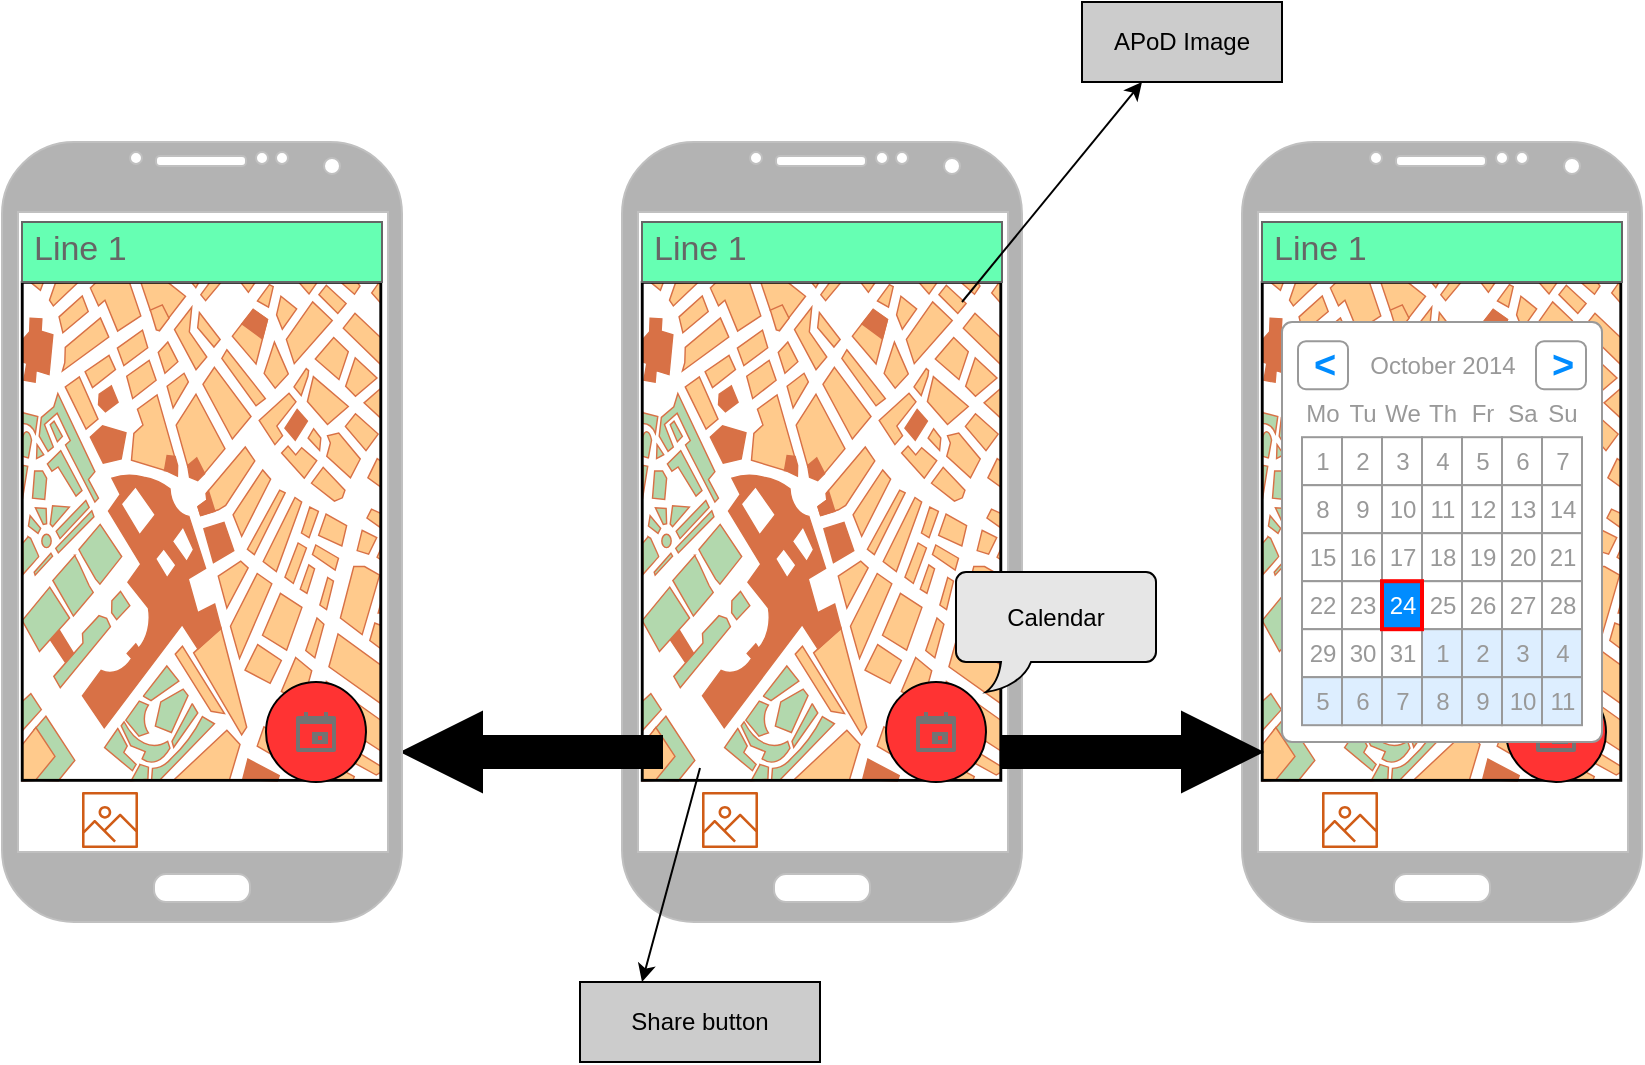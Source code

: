 <mxfile version="12.6.2" type="github">
  <diagram id="GMiIaLmrmH-sFvdItDLf" name="Page-1">
    <mxGraphModel dx="2164" dy="794" grid="1" gridSize="10" guides="1" tooltips="1" connect="1" arrows="1" fold="1" page="1" pageScale="1" pageWidth="850" pageHeight="1100" math="0" shadow="0">
      <root>
        <mxCell id="0"/>
        <mxCell id="1" parent="0"/>
        <mxCell id="Eroy5vExTZT6iTykI3cA-1" value="" style="verticalLabelPosition=bottom;verticalAlign=top;html=1;shadow=0;dashed=0;strokeWidth=1;shape=mxgraph.android.phone2;strokeColor=#c0c0c0;fillColor=#B3B3B3;" vertex="1" parent="1">
          <mxGeometry x="70" y="220" width="200" height="390" as="geometry"/>
        </mxCell>
        <mxCell id="Eroy5vExTZT6iTykI3cA-3" value="" style="verticalLabelPosition=bottom;shadow=0;dashed=0;align=center;html=1;verticalAlign=top;strokeWidth=1;shape=mxgraph.mockup.misc.map;fillColor=#B3B3B3;" vertex="1" parent="1">
          <mxGeometry x="80" y="290" width="180" height="250" as="geometry"/>
        </mxCell>
        <mxCell id="Eroy5vExTZT6iTykI3cA-4" value="Line 1" style="strokeWidth=1;shadow=0;dashed=0;align=center;html=1;shape=mxgraph.mockup.text.textBox;fontColor=#666666;align=left;fontSize=17;spacingLeft=4;spacingTop=-3;strokeColor=#666666;mainText=;fillColor=#66FFB3;" vertex="1" parent="1">
          <mxGeometry x="80" y="260" width="180" height="30" as="geometry"/>
        </mxCell>
        <mxCell id="Eroy5vExTZT6iTykI3cA-6" value="" style="shape=mxgraph.bpmn.shape;html=1;verticalLabelPosition=bottom;labelBackgroundColor=#ffffff;verticalAlign=top;align=center;perimeter=ellipsePerimeter;outlineConnect=0;outline=standard;symbol=general;fillColor=#FF3333;" vertex="1" parent="1">
          <mxGeometry x="202" y="490" width="50" height="50" as="geometry"/>
        </mxCell>
        <mxCell id="Eroy5vExTZT6iTykI3cA-7" value="" style="outlineConnect=0;fontColor=#232F3E;gradientColor=none;fillColor=#D05C17;strokeColor=none;dashed=0;verticalLabelPosition=bottom;verticalAlign=top;align=center;html=1;fontSize=12;fontStyle=0;aspect=fixed;pointerEvents=1;shape=mxgraph.aws4.container_registry_image;" vertex="1" parent="1">
          <mxGeometry x="110" y="545" width="28" height="28" as="geometry"/>
        </mxCell>
        <mxCell id="Eroy5vExTZT6iTykI3cA-8" value="" style="shape=image;html=1;verticalAlign=top;verticalLabelPosition=bottom;labelBackgroundColor=#ffffff;imageAspect=0;aspect=fixed;image=https://cdn3.iconfinder.com/data/icons/google-material-design-icons/48/ic_dashboard_48px-128.png;fillColor=#FF3333;" vertex="1" parent="1">
          <mxGeometry x="190" y="540" width="38" height="38" as="geometry"/>
        </mxCell>
        <mxCell id="Eroy5vExTZT6iTykI3cA-9" value="" style="dashed=0;aspect=fixed;verticalLabelPosition=bottom;verticalAlign=top;align=center;shape=mxgraph.gmdl.calendar;strokeColor=none;fillColor=#737373;shadow=0;" vertex="1" parent="1">
          <mxGeometry x="217" y="505" width="20" height="20" as="geometry"/>
        </mxCell>
        <mxCell id="Eroy5vExTZT6iTykI3cA-11" value="" style="shape=image;html=1;verticalAlign=top;verticalLabelPosition=bottom;labelBackgroundColor=#ffffff;imageAspect=0;aspect=fixed;image=https://cdn0.iconfinder.com/data/icons/typicons-2/24/th-menu-128.png;fillColor=#FF3333;" vertex="1" parent="1">
          <mxGeometry x="228" y="261" width="28" height="28" as="geometry"/>
        </mxCell>
        <mxCell id="Eroy5vExTZT6iTykI3cA-14" value="" style="verticalLabelPosition=bottom;verticalAlign=top;html=1;shadow=0;dashed=0;strokeWidth=1;shape=mxgraph.android.phone2;strokeColor=#c0c0c0;fillColor=#B3B3B3;" vertex="1" parent="1">
          <mxGeometry x="380" y="220" width="200" height="390" as="geometry"/>
        </mxCell>
        <mxCell id="Eroy5vExTZT6iTykI3cA-15" value="" style="verticalLabelPosition=bottom;shadow=0;dashed=0;align=center;html=1;verticalAlign=top;strokeWidth=1;shape=mxgraph.mockup.misc.map;fillColor=#B3B3B3;" vertex="1" parent="1">
          <mxGeometry x="390" y="290" width="180" height="250" as="geometry"/>
        </mxCell>
        <mxCell id="Eroy5vExTZT6iTykI3cA-16" value="Line 1" style="strokeWidth=1;shadow=0;dashed=0;align=center;html=1;shape=mxgraph.mockup.text.textBox;fontColor=#666666;align=left;fontSize=17;spacingLeft=4;spacingTop=-3;strokeColor=#666666;mainText=;fillColor=#66FFB3;" vertex="1" parent="1">
          <mxGeometry x="390" y="260" width="180" height="30" as="geometry"/>
        </mxCell>
        <mxCell id="Eroy5vExTZT6iTykI3cA-17" value="" style="shape=mxgraph.bpmn.shape;html=1;verticalLabelPosition=bottom;labelBackgroundColor=#ffffff;verticalAlign=top;align=center;perimeter=ellipsePerimeter;outlineConnect=0;outline=standard;symbol=general;fillColor=#FF3333;" vertex="1" parent="1">
          <mxGeometry x="512" y="490" width="50" height="50" as="geometry"/>
        </mxCell>
        <mxCell id="Eroy5vExTZT6iTykI3cA-18" value="" style="outlineConnect=0;fontColor=#232F3E;gradientColor=none;fillColor=#D05C17;strokeColor=none;dashed=0;verticalLabelPosition=bottom;verticalAlign=top;align=center;html=1;fontSize=12;fontStyle=0;aspect=fixed;pointerEvents=1;shape=mxgraph.aws4.container_registry_image;" vertex="1" parent="1">
          <mxGeometry x="420" y="545" width="28" height="28" as="geometry"/>
        </mxCell>
        <mxCell id="Eroy5vExTZT6iTykI3cA-19" value="" style="shape=image;html=1;verticalAlign=top;verticalLabelPosition=bottom;labelBackgroundColor=#ffffff;imageAspect=0;aspect=fixed;image=https://cdn3.iconfinder.com/data/icons/google-material-design-icons/48/ic_dashboard_48px-128.png;fillColor=#FF3333;" vertex="1" parent="1">
          <mxGeometry x="500" y="540" width="38" height="38" as="geometry"/>
        </mxCell>
        <mxCell id="Eroy5vExTZT6iTykI3cA-20" value="" style="dashed=0;aspect=fixed;verticalLabelPosition=bottom;verticalAlign=top;align=center;shape=mxgraph.gmdl.calendar;strokeColor=none;fillColor=#737373;shadow=0;" vertex="1" parent="1">
          <mxGeometry x="527" y="505" width="20" height="20" as="geometry"/>
        </mxCell>
        <mxCell id="Eroy5vExTZT6iTykI3cA-21" value="" style="shape=image;html=1;verticalAlign=top;verticalLabelPosition=bottom;labelBackgroundColor=#ffffff;imageAspect=0;aspect=fixed;image=https://cdn0.iconfinder.com/data/icons/typicons-2/24/th-menu-128.png;fillColor=#FF3333;" vertex="1" parent="1">
          <mxGeometry x="538" y="261" width="28" height="28" as="geometry"/>
        </mxCell>
        <mxCell id="Eroy5vExTZT6iTykI3cA-75" value="" style="html=1;shadow=0;dashed=0;align=center;verticalAlign=middle;shape=mxgraph.arrows2.arrow;dy=0.6;dx=40;notch=0;fillColor=#000000;direction=west;" vertex="1" parent="1">
          <mxGeometry x="-40" y="505" width="130" height="40" as="geometry"/>
        </mxCell>
        <mxCell id="Eroy5vExTZT6iTykI3cA-77" value="Calendar" style="whiteSpace=wrap;html=1;shape=mxgraph.basic.roundRectCallout;dx=30;dy=15;size=5;boundedLbl=1;fillColor=#E6E6E6;" vertex="1" parent="1">
          <mxGeometry x="237" y="435" width="100" height="60" as="geometry"/>
        </mxCell>
        <mxCell id="Eroy5vExTZT6iTykI3cA-78" value="" style="shape=image;html=1;verticalAlign=top;verticalLabelPosition=bottom;labelBackgroundColor=#ffffff;imageAspect=0;aspect=fixed;image=https://cdn3.iconfinder.com/data/icons/glypho-free/64/share-128.png;fillColor=#000000;" vertex="1" parent="1">
          <mxGeometry x="90" y="502" width="38" height="38" as="geometry"/>
        </mxCell>
        <mxCell id="Eroy5vExTZT6iTykI3cA-79" value="" style="verticalLabelPosition=bottom;verticalAlign=top;html=1;shadow=0;dashed=0;strokeWidth=1;shape=mxgraph.android.phone2;strokeColor=#c0c0c0;fillColor=#B3B3B3;" vertex="1" parent="1">
          <mxGeometry x="-240" y="220" width="200" height="390" as="geometry"/>
        </mxCell>
        <mxCell id="Eroy5vExTZT6iTykI3cA-80" value="" style="verticalLabelPosition=bottom;shadow=0;dashed=0;align=center;html=1;verticalAlign=top;strokeWidth=1;shape=mxgraph.mockup.misc.map;fillColor=#B3B3B3;" vertex="1" parent="1">
          <mxGeometry x="-230" y="290" width="180" height="250" as="geometry"/>
        </mxCell>
        <mxCell id="Eroy5vExTZT6iTykI3cA-81" value="Line 1" style="strokeWidth=1;shadow=0;dashed=0;align=center;html=1;shape=mxgraph.mockup.text.textBox;fontColor=#666666;align=left;fontSize=17;spacingLeft=4;spacingTop=-3;strokeColor=#666666;mainText=;fillColor=#66FFB3;" vertex="1" parent="1">
          <mxGeometry x="-230" y="260" width="180" height="30" as="geometry"/>
        </mxCell>
        <mxCell id="Eroy5vExTZT6iTykI3cA-82" value="" style="shape=mxgraph.bpmn.shape;html=1;verticalLabelPosition=bottom;labelBackgroundColor=#ffffff;verticalAlign=top;align=center;perimeter=ellipsePerimeter;outlineConnect=0;outline=standard;symbol=general;fillColor=#FF3333;" vertex="1" parent="1">
          <mxGeometry x="-108" y="490" width="50" height="50" as="geometry"/>
        </mxCell>
        <mxCell id="Eroy5vExTZT6iTykI3cA-83" value="" style="outlineConnect=0;fontColor=#232F3E;gradientColor=none;fillColor=#D05C17;strokeColor=none;dashed=0;verticalLabelPosition=bottom;verticalAlign=top;align=center;html=1;fontSize=12;fontStyle=0;aspect=fixed;pointerEvents=1;shape=mxgraph.aws4.container_registry_image;" vertex="1" parent="1">
          <mxGeometry x="-200" y="545" width="28" height="28" as="geometry"/>
        </mxCell>
        <mxCell id="Eroy5vExTZT6iTykI3cA-84" value="" style="shape=image;html=1;verticalAlign=top;verticalLabelPosition=bottom;labelBackgroundColor=#ffffff;imageAspect=0;aspect=fixed;image=https://cdn3.iconfinder.com/data/icons/google-material-design-icons/48/ic_dashboard_48px-128.png;fillColor=#FF3333;" vertex="1" parent="1">
          <mxGeometry x="-120" y="540" width="38" height="38" as="geometry"/>
        </mxCell>
        <mxCell id="Eroy5vExTZT6iTykI3cA-85" value="" style="dashed=0;aspect=fixed;verticalLabelPosition=bottom;verticalAlign=top;align=center;shape=mxgraph.gmdl.calendar;strokeColor=none;fillColor=#737373;shadow=0;" vertex="1" parent="1">
          <mxGeometry x="-93" y="505" width="20" height="20" as="geometry"/>
        </mxCell>
        <mxCell id="Eroy5vExTZT6iTykI3cA-86" value="" style="shape=image;html=1;verticalAlign=top;verticalLabelPosition=bottom;labelBackgroundColor=#ffffff;imageAspect=0;aspect=fixed;image=https://cdn0.iconfinder.com/data/icons/typicons-2/24/th-menu-128.png;fillColor=#FF3333;" vertex="1" parent="1">
          <mxGeometry x="-82" y="261" width="28" height="28" as="geometry"/>
        </mxCell>
        <mxCell id="Eroy5vExTZT6iTykI3cA-140" value="" style="shape=image;html=1;verticalAlign=top;verticalLabelPosition=bottom;labelBackgroundColor=#ffffff;imageAspect=0;aspect=fixed;image=https://cdn3.iconfinder.com/data/icons/virtual-notebook/16/button_share-128.png;fillColor=#000000;" vertex="1" parent="1">
          <mxGeometry x="-220" y="501" width="28" height="28" as="geometry"/>
        </mxCell>
        <mxCell id="Eroy5vExTZT6iTykI3cA-142" value="" style="shape=image;html=1;verticalAlign=top;verticalLabelPosition=bottom;labelBackgroundColor=#ffffff;imageAspect=0;aspect=fixed;image=https://cdn3.iconfinder.com/data/icons/virtual-notebook/16/button_share-128.png;fillColor=#000000;" vertex="1" parent="1">
          <mxGeometry x="400" y="505" width="28" height="28" as="geometry"/>
        </mxCell>
        <mxCell id="Eroy5vExTZT6iTykI3cA-22" value="" style="strokeWidth=1;shadow=0;dashed=0;align=center;html=1;shape=mxgraph.mockup.forms.rrect;rSize=5;strokeColor=#999999;fillColor=#ffffff;" vertex="1" parent="1">
          <mxGeometry x="400" y="310" width="160" height="210" as="geometry"/>
        </mxCell>
        <mxCell id="Eroy5vExTZT6iTykI3cA-23" value="October 2014" style="strokeWidth=1;shadow=0;dashed=0;align=center;html=1;shape=mxgraph.mockup.forms.anchor;fontColor=#999999;" vertex="1" parent="Eroy5vExTZT6iTykI3cA-22">
          <mxGeometry x="30" y="9.6" width="100" height="24.0" as="geometry"/>
        </mxCell>
        <mxCell id="Eroy5vExTZT6iTykI3cA-24" value="&lt;" style="strokeWidth=1;shadow=0;dashed=0;align=center;html=1;shape=mxgraph.mockup.forms.rrect;rSize=4;strokeColor=#999999;fontColor=#008cff;fontSize=19;fontStyle=1;" vertex="1" parent="Eroy5vExTZT6iTykI3cA-22">
          <mxGeometry x="8" y="9.6" width="25" height="24.0" as="geometry"/>
        </mxCell>
        <mxCell id="Eroy5vExTZT6iTykI3cA-25" value="&gt;" style="strokeWidth=1;shadow=0;dashed=0;align=center;html=1;shape=mxgraph.mockup.forms.rrect;rSize=4;strokeColor=#999999;fontColor=#008cff;fontSize=19;fontStyle=1;" vertex="1" parent="Eroy5vExTZT6iTykI3cA-22">
          <mxGeometry x="127" y="9.6" width="25" height="24.0" as="geometry"/>
        </mxCell>
        <mxCell id="Eroy5vExTZT6iTykI3cA-26" value="Mo" style="strokeWidth=1;shadow=0;dashed=0;align=center;html=1;shape=mxgraph.mockup.forms.anchor;fontColor=#999999;" vertex="1" parent="Eroy5vExTZT6iTykI3cA-22">
          <mxGeometry x="10" y="33.6" width="20" height="24.0" as="geometry"/>
        </mxCell>
        <mxCell id="Eroy5vExTZT6iTykI3cA-27" value="Tu" style="strokeWidth=1;shadow=0;dashed=0;align=center;html=1;shape=mxgraph.mockup.forms.anchor;fontColor=#999999;" vertex="1" parent="Eroy5vExTZT6iTykI3cA-22">
          <mxGeometry x="30" y="33.6" width="20" height="24.0" as="geometry"/>
        </mxCell>
        <mxCell id="Eroy5vExTZT6iTykI3cA-28" value="We" style="strokeWidth=1;shadow=0;dashed=0;align=center;html=1;shape=mxgraph.mockup.forms.anchor;fontColor=#999999;" vertex="1" parent="Eroy5vExTZT6iTykI3cA-22">
          <mxGeometry x="50" y="33.6" width="20" height="24.0" as="geometry"/>
        </mxCell>
        <mxCell id="Eroy5vExTZT6iTykI3cA-29" value="Th" style="strokeWidth=1;shadow=0;dashed=0;align=center;html=1;shape=mxgraph.mockup.forms.anchor;fontColor=#999999;" vertex="1" parent="Eroy5vExTZT6iTykI3cA-22">
          <mxGeometry x="70" y="33.6" width="20" height="24.0" as="geometry"/>
        </mxCell>
        <mxCell id="Eroy5vExTZT6iTykI3cA-30" value="Fr" style="strokeWidth=1;shadow=0;dashed=0;align=center;html=1;shape=mxgraph.mockup.forms.anchor;fontColor=#999999;" vertex="1" parent="Eroy5vExTZT6iTykI3cA-22">
          <mxGeometry x="90" y="33.6" width="20" height="24.0" as="geometry"/>
        </mxCell>
        <mxCell id="Eroy5vExTZT6iTykI3cA-31" value="Sa" style="strokeWidth=1;shadow=0;dashed=0;align=center;html=1;shape=mxgraph.mockup.forms.anchor;fontColor=#999999;" vertex="1" parent="Eroy5vExTZT6iTykI3cA-22">
          <mxGeometry x="110" y="33.6" width="20" height="24.0" as="geometry"/>
        </mxCell>
        <mxCell id="Eroy5vExTZT6iTykI3cA-32" value="Su" style="strokeWidth=1;shadow=0;dashed=0;align=center;html=1;shape=mxgraph.mockup.forms.anchor;fontColor=#999999;" vertex="1" parent="Eroy5vExTZT6iTykI3cA-22">
          <mxGeometry x="130" y="33.6" width="20" height="24.0" as="geometry"/>
        </mxCell>
        <mxCell id="Eroy5vExTZT6iTykI3cA-33" value="1" style="strokeWidth=1;shadow=0;dashed=0;align=center;html=1;shape=mxgraph.mockup.forms.rrect;rSize=0;strokeColor=#999999;fontColor=#999999;" vertex="1" parent="Eroy5vExTZT6iTykI3cA-22">
          <mxGeometry x="10" y="57.6" width="20" height="24.0" as="geometry"/>
        </mxCell>
        <mxCell id="Eroy5vExTZT6iTykI3cA-34" value="2" style="strokeWidth=1;shadow=0;dashed=0;align=center;html=1;shape=mxgraph.mockup.forms.rrect;rSize=0;strokeColor=#999999;fontColor=#999999;" vertex="1" parent="Eroy5vExTZT6iTykI3cA-22">
          <mxGeometry x="30" y="57.6" width="20" height="24.0" as="geometry"/>
        </mxCell>
        <mxCell id="Eroy5vExTZT6iTykI3cA-35" value="3" style="strokeWidth=1;shadow=0;dashed=0;align=center;html=1;shape=mxgraph.mockup.forms.rrect;rSize=0;strokeColor=#999999;fontColor=#999999;" vertex="1" parent="Eroy5vExTZT6iTykI3cA-22">
          <mxGeometry x="50" y="57.6" width="20" height="24.0" as="geometry"/>
        </mxCell>
        <mxCell id="Eroy5vExTZT6iTykI3cA-36" value="4" style="strokeWidth=1;shadow=0;dashed=0;align=center;html=1;shape=mxgraph.mockup.forms.rrect;rSize=0;strokeColor=#999999;fontColor=#999999;" vertex="1" parent="Eroy5vExTZT6iTykI3cA-22">
          <mxGeometry x="70" y="57.6" width="20" height="24.0" as="geometry"/>
        </mxCell>
        <mxCell id="Eroy5vExTZT6iTykI3cA-37" value="5" style="strokeWidth=1;shadow=0;dashed=0;align=center;html=1;shape=mxgraph.mockup.forms.rrect;rSize=0;strokeColor=#999999;fontColor=#999999;" vertex="1" parent="Eroy5vExTZT6iTykI3cA-22">
          <mxGeometry x="90" y="57.6" width="20" height="24.0" as="geometry"/>
        </mxCell>
        <mxCell id="Eroy5vExTZT6iTykI3cA-38" value="6" style="strokeWidth=1;shadow=0;dashed=0;align=center;html=1;shape=mxgraph.mockup.forms.rrect;rSize=0;strokeColor=#999999;fontColor=#999999;" vertex="1" parent="Eroy5vExTZT6iTykI3cA-22">
          <mxGeometry x="110" y="57.6" width="20" height="24.0" as="geometry"/>
        </mxCell>
        <mxCell id="Eroy5vExTZT6iTykI3cA-39" value="7" style="strokeWidth=1;shadow=0;dashed=0;align=center;html=1;shape=mxgraph.mockup.forms.rrect;rSize=0;strokeColor=#999999;fontColor=#999999;" vertex="1" parent="Eroy5vExTZT6iTykI3cA-22">
          <mxGeometry x="130" y="57.6" width="20" height="24.0" as="geometry"/>
        </mxCell>
        <mxCell id="Eroy5vExTZT6iTykI3cA-40" value="8" style="strokeWidth=1;shadow=0;dashed=0;align=center;html=1;shape=mxgraph.mockup.forms.rrect;rSize=0;strokeColor=#999999;fontColor=#999999;" vertex="1" parent="Eroy5vExTZT6iTykI3cA-22">
          <mxGeometry x="10" y="81.6" width="20" height="24.0" as="geometry"/>
        </mxCell>
        <mxCell id="Eroy5vExTZT6iTykI3cA-41" value="9" style="strokeWidth=1;shadow=0;dashed=0;align=center;html=1;shape=mxgraph.mockup.forms.rrect;rSize=0;strokeColor=#999999;fontColor=#999999;" vertex="1" parent="Eroy5vExTZT6iTykI3cA-22">
          <mxGeometry x="30" y="81.6" width="20" height="24.0" as="geometry"/>
        </mxCell>
        <mxCell id="Eroy5vExTZT6iTykI3cA-42" value="10" style="strokeWidth=1;shadow=0;dashed=0;align=center;html=1;shape=mxgraph.mockup.forms.rrect;rSize=0;strokeColor=#999999;fontColor=#999999;" vertex="1" parent="Eroy5vExTZT6iTykI3cA-22">
          <mxGeometry x="50" y="81.6" width="20" height="24.0" as="geometry"/>
        </mxCell>
        <mxCell id="Eroy5vExTZT6iTykI3cA-43" value="11" style="strokeWidth=1;shadow=0;dashed=0;align=center;html=1;shape=mxgraph.mockup.forms.rrect;rSize=0;strokeColor=#999999;fontColor=#999999;" vertex="1" parent="Eroy5vExTZT6iTykI3cA-22">
          <mxGeometry x="70" y="81.6" width="20" height="24.0" as="geometry"/>
        </mxCell>
        <mxCell id="Eroy5vExTZT6iTykI3cA-44" value="12" style="strokeWidth=1;shadow=0;dashed=0;align=center;html=1;shape=mxgraph.mockup.forms.rrect;rSize=0;strokeColor=#999999;fontColor=#999999;" vertex="1" parent="Eroy5vExTZT6iTykI3cA-22">
          <mxGeometry x="90" y="81.6" width="20" height="24.0" as="geometry"/>
        </mxCell>
        <mxCell id="Eroy5vExTZT6iTykI3cA-45" value="13" style="strokeWidth=1;shadow=0;dashed=0;align=center;html=1;shape=mxgraph.mockup.forms.rrect;rSize=0;strokeColor=#999999;fontColor=#999999;" vertex="1" parent="Eroy5vExTZT6iTykI3cA-22">
          <mxGeometry x="110" y="81.6" width="20" height="24.0" as="geometry"/>
        </mxCell>
        <mxCell id="Eroy5vExTZT6iTykI3cA-46" value="14" style="strokeWidth=1;shadow=0;dashed=0;align=center;html=1;shape=mxgraph.mockup.forms.rrect;rSize=0;strokeColor=#999999;fontColor=#999999;" vertex="1" parent="Eroy5vExTZT6iTykI3cA-22">
          <mxGeometry x="130" y="81.6" width="20" height="24.0" as="geometry"/>
        </mxCell>
        <mxCell id="Eroy5vExTZT6iTykI3cA-47" value="15" style="strokeWidth=1;shadow=0;dashed=0;align=center;html=1;shape=mxgraph.mockup.forms.rrect;rSize=0;strokeColor=#999999;fontColor=#999999;" vertex="1" parent="Eroy5vExTZT6iTykI3cA-22">
          <mxGeometry x="10" y="105.6" width="20" height="24.0" as="geometry"/>
        </mxCell>
        <mxCell id="Eroy5vExTZT6iTykI3cA-48" value="16" style="strokeWidth=1;shadow=0;dashed=0;align=center;html=1;shape=mxgraph.mockup.forms.rrect;rSize=0;strokeColor=#999999;fontColor=#999999;" vertex="1" parent="Eroy5vExTZT6iTykI3cA-22">
          <mxGeometry x="30" y="105.6" width="20" height="24.0" as="geometry"/>
        </mxCell>
        <mxCell id="Eroy5vExTZT6iTykI3cA-49" value="17" style="strokeWidth=1;shadow=0;dashed=0;align=center;html=1;shape=mxgraph.mockup.forms.rrect;rSize=0;strokeColor=#999999;fontColor=#999999;" vertex="1" parent="Eroy5vExTZT6iTykI3cA-22">
          <mxGeometry x="50" y="105.6" width="20" height="24.0" as="geometry"/>
        </mxCell>
        <mxCell id="Eroy5vExTZT6iTykI3cA-50" value="18" style="strokeWidth=1;shadow=0;dashed=0;align=center;html=1;shape=mxgraph.mockup.forms.rrect;rSize=0;strokeColor=#999999;fontColor=#999999;" vertex="1" parent="Eroy5vExTZT6iTykI3cA-22">
          <mxGeometry x="70" y="105.6" width="20" height="24.0" as="geometry"/>
        </mxCell>
        <mxCell id="Eroy5vExTZT6iTykI3cA-51" value="19" style="strokeWidth=1;shadow=0;dashed=0;align=center;html=1;shape=mxgraph.mockup.forms.rrect;rSize=0;strokeColor=#999999;fontColor=#999999;" vertex="1" parent="Eroy5vExTZT6iTykI3cA-22">
          <mxGeometry x="90" y="105.6" width="20" height="24.0" as="geometry"/>
        </mxCell>
        <mxCell id="Eroy5vExTZT6iTykI3cA-52" value="20" style="strokeWidth=1;shadow=0;dashed=0;align=center;html=1;shape=mxgraph.mockup.forms.rrect;rSize=0;strokeColor=#999999;fontColor=#999999;" vertex="1" parent="Eroy5vExTZT6iTykI3cA-22">
          <mxGeometry x="110" y="105.6" width="20" height="24.0" as="geometry"/>
        </mxCell>
        <mxCell id="Eroy5vExTZT6iTykI3cA-53" value="21" style="strokeWidth=1;shadow=0;dashed=0;align=center;html=1;shape=mxgraph.mockup.forms.rrect;rSize=0;strokeColor=#999999;fontColor=#999999;" vertex="1" parent="Eroy5vExTZT6iTykI3cA-22">
          <mxGeometry x="130" y="105.6" width="20" height="24.0" as="geometry"/>
        </mxCell>
        <mxCell id="Eroy5vExTZT6iTykI3cA-54" value="22" style="strokeWidth=1;shadow=0;dashed=0;align=center;html=1;shape=mxgraph.mockup.forms.rrect;rSize=0;strokeColor=#999999;fontColor=#999999;" vertex="1" parent="Eroy5vExTZT6iTykI3cA-22">
          <mxGeometry x="10" y="129.6" width="20" height="24.0" as="geometry"/>
        </mxCell>
        <mxCell id="Eroy5vExTZT6iTykI3cA-55" value="23" style="strokeWidth=1;shadow=0;dashed=0;align=center;html=1;shape=mxgraph.mockup.forms.rrect;rSize=0;strokeColor=#999999;fontColor=#999999;" vertex="1" parent="Eroy5vExTZT6iTykI3cA-22">
          <mxGeometry x="30" y="129.6" width="20" height="24.0" as="geometry"/>
        </mxCell>
        <mxCell id="Eroy5vExTZT6iTykI3cA-56" value="25" style="strokeWidth=1;shadow=0;dashed=0;align=center;html=1;shape=mxgraph.mockup.forms.rrect;rSize=0;strokeColor=#999999;fontColor=#999999;" vertex="1" parent="Eroy5vExTZT6iTykI3cA-22">
          <mxGeometry x="70" y="129.6" width="20" height="24.0" as="geometry"/>
        </mxCell>
        <mxCell id="Eroy5vExTZT6iTykI3cA-57" value="26" style="strokeWidth=1;shadow=0;dashed=0;align=center;html=1;shape=mxgraph.mockup.forms.rrect;rSize=0;strokeColor=#999999;fontColor=#999999;" vertex="1" parent="Eroy5vExTZT6iTykI3cA-22">
          <mxGeometry x="90" y="129.6" width="20" height="24.0" as="geometry"/>
        </mxCell>
        <mxCell id="Eroy5vExTZT6iTykI3cA-58" value="27" style="strokeWidth=1;shadow=0;dashed=0;align=center;html=1;shape=mxgraph.mockup.forms.rrect;rSize=0;strokeColor=#999999;fontColor=#999999;" vertex="1" parent="Eroy5vExTZT6iTykI3cA-22">
          <mxGeometry x="110" y="129.6" width="20" height="24.0" as="geometry"/>
        </mxCell>
        <mxCell id="Eroy5vExTZT6iTykI3cA-59" value="28" style="strokeWidth=1;shadow=0;dashed=0;align=center;html=1;shape=mxgraph.mockup.forms.rrect;rSize=0;strokeColor=#999999;fontColor=#999999;" vertex="1" parent="Eroy5vExTZT6iTykI3cA-22">
          <mxGeometry x="130" y="129.6" width="20" height="24.0" as="geometry"/>
        </mxCell>
        <mxCell id="Eroy5vExTZT6iTykI3cA-60" value="29" style="strokeWidth=1;shadow=0;dashed=0;align=center;html=1;shape=mxgraph.mockup.forms.rrect;rSize=0;strokeColor=#999999;fontColor=#999999;" vertex="1" parent="Eroy5vExTZT6iTykI3cA-22">
          <mxGeometry x="10" y="153.6" width="20" height="24.0" as="geometry"/>
        </mxCell>
        <mxCell id="Eroy5vExTZT6iTykI3cA-61" value="30" style="strokeWidth=1;shadow=0;dashed=0;align=center;html=1;shape=mxgraph.mockup.forms.rrect;rSize=0;strokeColor=#999999;fontColor=#999999;" vertex="1" parent="Eroy5vExTZT6iTykI3cA-22">
          <mxGeometry x="30" y="153.6" width="20" height="24.0" as="geometry"/>
        </mxCell>
        <mxCell id="Eroy5vExTZT6iTykI3cA-62" value="31" style="strokeWidth=1;shadow=0;dashed=0;align=center;html=1;shape=mxgraph.mockup.forms.rrect;rSize=0;strokeColor=#999999;fontColor=#999999;" vertex="1" parent="Eroy5vExTZT6iTykI3cA-22">
          <mxGeometry x="50" y="153.6" width="20" height="24.0" as="geometry"/>
        </mxCell>
        <mxCell id="Eroy5vExTZT6iTykI3cA-63" value="1" style="strokeWidth=1;shadow=0;dashed=0;align=center;html=1;shape=mxgraph.mockup.forms.rrect;rSize=0;strokeColor=#999999;fontColor=#999999;fillColor=#ddeeff;" vertex="1" parent="Eroy5vExTZT6iTykI3cA-22">
          <mxGeometry x="70" y="153.6" width="20" height="24.0" as="geometry"/>
        </mxCell>
        <mxCell id="Eroy5vExTZT6iTykI3cA-64" value="2" style="strokeWidth=1;shadow=0;dashed=0;align=center;html=1;shape=mxgraph.mockup.forms.rrect;rSize=0;strokeColor=#999999;fontColor=#999999;fillColor=#ddeeff;" vertex="1" parent="Eroy5vExTZT6iTykI3cA-22">
          <mxGeometry x="90" y="153.6" width="20" height="24.0" as="geometry"/>
        </mxCell>
        <mxCell id="Eroy5vExTZT6iTykI3cA-65" value="3" style="strokeWidth=1;shadow=0;dashed=0;align=center;html=1;shape=mxgraph.mockup.forms.rrect;rSize=0;strokeColor=#999999;fontColor=#999999;fillColor=#ddeeff;" vertex="1" parent="Eroy5vExTZT6iTykI3cA-22">
          <mxGeometry x="110" y="153.6" width="20" height="24.0" as="geometry"/>
        </mxCell>
        <mxCell id="Eroy5vExTZT6iTykI3cA-66" value="4" style="strokeWidth=1;shadow=0;dashed=0;align=center;html=1;shape=mxgraph.mockup.forms.rrect;rSize=0;strokeColor=#999999;fontColor=#999999;fillColor=#ddeeff;" vertex="1" parent="Eroy5vExTZT6iTykI3cA-22">
          <mxGeometry x="130" y="153.6" width="20" height="24.0" as="geometry"/>
        </mxCell>
        <mxCell id="Eroy5vExTZT6iTykI3cA-67" value="5" style="strokeWidth=1;shadow=0;dashed=0;align=center;html=1;shape=mxgraph.mockup.forms.rrect;rSize=0;strokeColor=#999999;fontColor=#999999;fillColor=#ddeeff;" vertex="1" parent="Eroy5vExTZT6iTykI3cA-22">
          <mxGeometry x="10" y="177.6" width="20" height="24.0" as="geometry"/>
        </mxCell>
        <mxCell id="Eroy5vExTZT6iTykI3cA-68" value="6" style="strokeWidth=1;shadow=0;dashed=0;align=center;html=1;shape=mxgraph.mockup.forms.rrect;rSize=0;strokeColor=#999999;fontColor=#999999;fillColor=#ddeeff;" vertex="1" parent="Eroy5vExTZT6iTykI3cA-22">
          <mxGeometry x="30" y="177.6" width="20" height="24.0" as="geometry"/>
        </mxCell>
        <mxCell id="Eroy5vExTZT6iTykI3cA-69" value="7" style="strokeWidth=1;shadow=0;dashed=0;align=center;html=1;shape=mxgraph.mockup.forms.rrect;rSize=0;strokeColor=#999999;fontColor=#999999;fillColor=#ddeeff;" vertex="1" parent="Eroy5vExTZT6iTykI3cA-22">
          <mxGeometry x="50" y="177.6" width="20" height="24.0" as="geometry"/>
        </mxCell>
        <mxCell id="Eroy5vExTZT6iTykI3cA-70" value="8" style="strokeWidth=1;shadow=0;dashed=0;align=center;html=1;shape=mxgraph.mockup.forms.rrect;rSize=0;strokeColor=#999999;fontColor=#999999;fillColor=#ddeeff;" vertex="1" parent="Eroy5vExTZT6iTykI3cA-22">
          <mxGeometry x="70" y="177.6" width="20" height="24.0" as="geometry"/>
        </mxCell>
        <mxCell id="Eroy5vExTZT6iTykI3cA-71" value="9" style="strokeWidth=1;shadow=0;dashed=0;align=center;html=1;shape=mxgraph.mockup.forms.rrect;rSize=0;strokeColor=#999999;fontColor=#999999;fillColor=#ddeeff;" vertex="1" parent="Eroy5vExTZT6iTykI3cA-22">
          <mxGeometry x="90" y="177.6" width="20" height="24.0" as="geometry"/>
        </mxCell>
        <mxCell id="Eroy5vExTZT6iTykI3cA-72" value="10" style="strokeWidth=1;shadow=0;dashed=0;align=center;html=1;shape=mxgraph.mockup.forms.rrect;rSize=0;strokeColor=#999999;fontColor=#999999;fillColor=#ddeeff;" vertex="1" parent="Eroy5vExTZT6iTykI3cA-22">
          <mxGeometry x="110" y="177.6" width="20" height="24.0" as="geometry"/>
        </mxCell>
        <mxCell id="Eroy5vExTZT6iTykI3cA-73" value="11" style="strokeWidth=1;shadow=0;dashed=0;align=center;html=1;shape=mxgraph.mockup.forms.rrect;rSize=0;strokeColor=#999999;fontColor=#999999;fillColor=#ddeeff;" vertex="1" parent="Eroy5vExTZT6iTykI3cA-22">
          <mxGeometry x="130" y="177.6" width="20" height="24.0" as="geometry"/>
        </mxCell>
        <mxCell id="Eroy5vExTZT6iTykI3cA-74" value="24" style="strokeWidth=1;shadow=0;dashed=0;align=center;html=1;shape=mxgraph.mockup.forms.rrect;rSize=0;strokeColor=#ff0000;fontColor=#ffffff;strokeWidth=2;fillColor=#008cff;" vertex="1" parent="Eroy5vExTZT6iTykI3cA-22">
          <mxGeometry x="50" y="129.6" width="20" height="24.0" as="geometry"/>
        </mxCell>
        <mxCell id="Eroy5vExTZT6iTykI3cA-145" value="" style="html=1;shadow=0;dashed=0;align=center;verticalAlign=middle;shape=mxgraph.arrows2.arrow;dy=0.6;dx=40;notch=0;fillColor=#000000;" vertex="1" parent="1">
          <mxGeometry x="260" y="505" width="130" height="40" as="geometry"/>
        </mxCell>
        <mxCell id="Eroy5vExTZT6iTykI3cA-146" value="" style="endArrow=classic;html=1;" edge="1" parent="1">
          <mxGeometry width="50" height="50" relative="1" as="geometry">
            <mxPoint x="240" y="300" as="sourcePoint"/>
            <mxPoint x="330" y="190" as="targetPoint"/>
            <Array as="points"/>
          </mxGeometry>
        </mxCell>
        <mxCell id="Eroy5vExTZT6iTykI3cA-148" value="APoD Image" style="rounded=0;whiteSpace=wrap;html=1;fillColor=#CCCCCC;" vertex="1" parent="1">
          <mxGeometry x="300" y="150" width="100" height="40" as="geometry"/>
        </mxCell>
        <mxCell id="Eroy5vExTZT6iTykI3cA-149" value="" style="endArrow=classic;html=1;" edge="1" parent="1">
          <mxGeometry width="50" height="50" relative="1" as="geometry">
            <mxPoint x="109" y="533" as="sourcePoint"/>
            <mxPoint x="80" y="640" as="targetPoint"/>
          </mxGeometry>
        </mxCell>
        <mxCell id="Eroy5vExTZT6iTykI3cA-150" value="Share button" style="rounded=0;whiteSpace=wrap;html=1;fillColor=#CCCCCC;" vertex="1" parent="1">
          <mxGeometry x="49" y="640" width="120" height="40" as="geometry"/>
        </mxCell>
      </root>
    </mxGraphModel>
  </diagram>
</mxfile>
